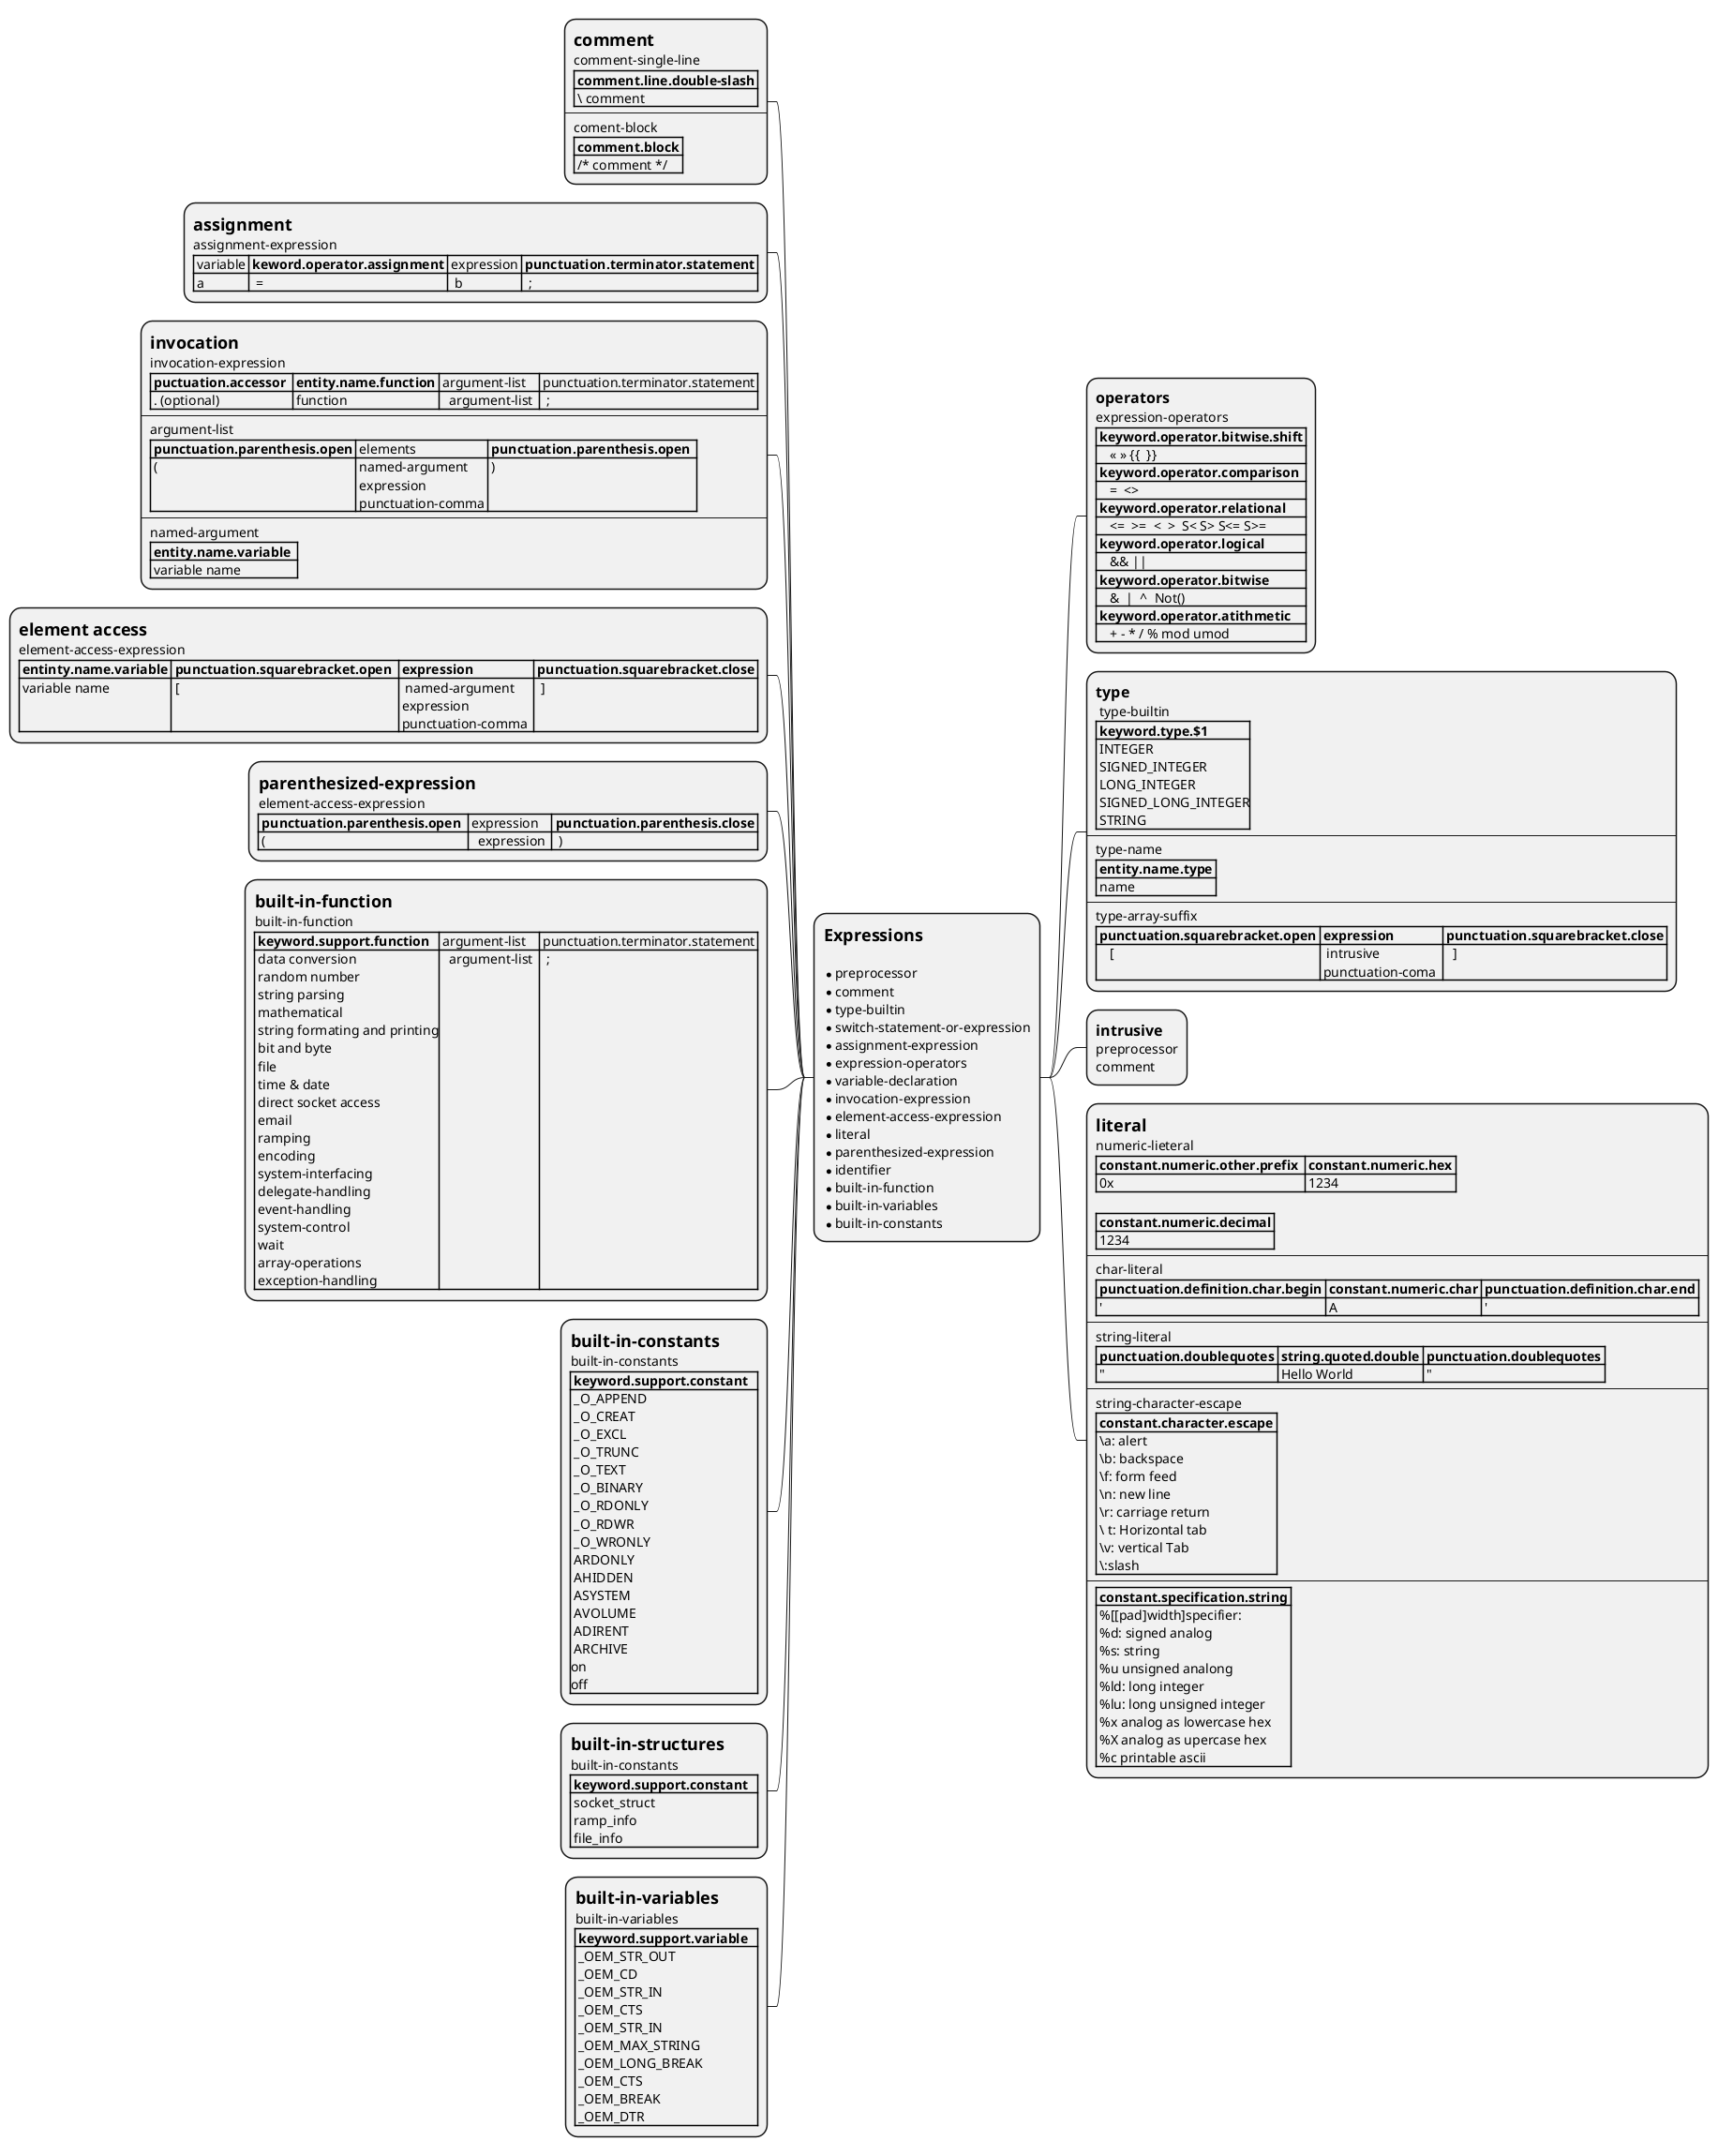 @startmindmap
*:= Expressions

* preprocessor
* comment
* type-builtin
* switch-statement-or-expression
* assignment-expression
* expression-operators
* variable-declaration
* invocation-expression
* element-access-expression
* literal
* parenthesized-expression
* identifier
* built-in-function
* built-in-variables
* built-in-constants;

**:== operators
expression-operators
|= keyword.operator.bitwise.shift |
|    <<  >> {{  }}|
|= keyword.operator.comparison |
|    =  <> |
|= keyword.operator.relational |
|    <=  >=  <  >  S< S> S<= S>= |
|= keyword.operator.logical |
|    && <U+007c><U+007c> |
|= keyword.operator.bitwise |
|    &  <U+007c>  ^  Not() |
|= keyword.operator.atithmetic |
|    + - * / % mod umod |;


**:== type
 type-builtin 
|= keyword.type.$1 |
| INTEGER\n SIGNED_INTEGER\n LONG_INTEGER\n SIGNED_LONG_INTEGER\n STRING |
----
type-name
|= entity.name.type |
| name |
----
type-array-suffix
|= punctuation.squarebracket.open |= expression |= punctuation.squarebracket.close |
|    [     |  intrusive \n punctuation-coma  |   ]  |;


**:== intrusive
preprocessor
comment;

**:= literal
numeric-lieteral
|= constant.numeric.other.prefix  |= constant.numeric.hex |
| 0x | 1234 |

|= constant.numeric.decimal |
| 1234 |
----
char-literal
|= punctuation.definition.char.begin |= constant.numeric.char |= punctuation.definition.char.end |
| ' | A | ' |
----
string-literal
|= punctuation.doublequotes |= string.quoted.double |= punctuation.doublequotes |
| " | Hello World | " |
----
string-character-escape
|= constant.character.escape |
| \\a: alert \n \\b: backspace \n \\f: form feed \n \\n: new line \n \\r: carriage return \n \\ t: Horizontal tab \n \\v: vertical Tab \n \:slash  |
----
|= constant.specification.string |
| %[[pad]width]specifier: \n %d: signed analog \n %s: string \n %u unsigned analong \n %ld: long integer \n %lu: long unsigned integer \n %x analog as lowercase hex \n %X analog as upercase hex \n %c printable ascii |;



left side

**:= comment
comment-single-line
|= comment.line.double-slash |
| \\ comment |
----
coment-block
|= comment.block |
| /* comment */ |;


**:= assignment
assignment-expression
| variable |= keword.operator.assignment | expression |= punctuation.terminator.statement |
| a  |  =  |  b  |  ;  |;

**:= invocation
invocation-expression
|= puctuation.accessor  |= entity.name.function | argument-list | punctuation.terminator.statement |
| . (optional) | function  |   argument-list  |  ;  |
----
argument-list
|= punctuation.parenthesis.open | elements |= punctuation.parenthesis.open  |
| (  | named-argument \n expression \n punctuation-comma | )  |
----
named-argument
|= entity.name.variable  |
| variable name |;

**:= element access
element-access-expression
|= entinty.name.variable |= punctuation.squarebracket.open  |= expression  |= punctuation.squarebracket.close |
| variable name | [  |  named-argument \n expression \n punctuation-comma  |  ]  |;

**:= parenthesized-expression
element-access-expression
|= punctuation.parenthesis.open  | expression  |= punctuation.parenthesis.close |
| ( |   expression  |  )  |;

**:= built-in-function
built-in-function
|= keyword.support.function  | argument-list | punctuation.terminator.statement |
| data conversion\n random number\n string parsing\n mathematical\n string formating and printing\n bit and byte\n file\n time & date\n direct socket access\n email\n ramping\n encoding\n system-interfacing\n delegate-handling\n event-handling\n system-control\n wait\n array-operations\n exception-handling  |   argument-list  |  ;  |;

**:= built-in-constants
built-in-constants
|= keyword.support.constant   |
| _O_APPEND\n _O_CREAT\n _O_EXCL\n _O_TRUNC\n _O_TEXT\n _O_BINARY\n _O_RDONLY\n _O_RDWR\n _O_WRONLY\n ARDONLY\n AHIDDEN\n ASYSTEM\n AVOLUME\n ADIRENT\n ARCHIVE\non \noff |;

**:= built-in-structures
built-in-constants
|= keyword.support.constant   |
| socket_struct\n ramp_info\n file_info|;

**:= built-in-variables
built-in-variables
|= keyword.support.variable   |
| _OEM_STR_OUT\n _OEM_CD\n _OEM_STR_IN\n _OEM_CTS\n _OEM_STR_IN\n _OEM_MAX_STRING \n _OEM_LONG_BREAK\n _OEM_CTS\n _OEM_BREAK \n _OEM_DTR |;

@endmindmap

